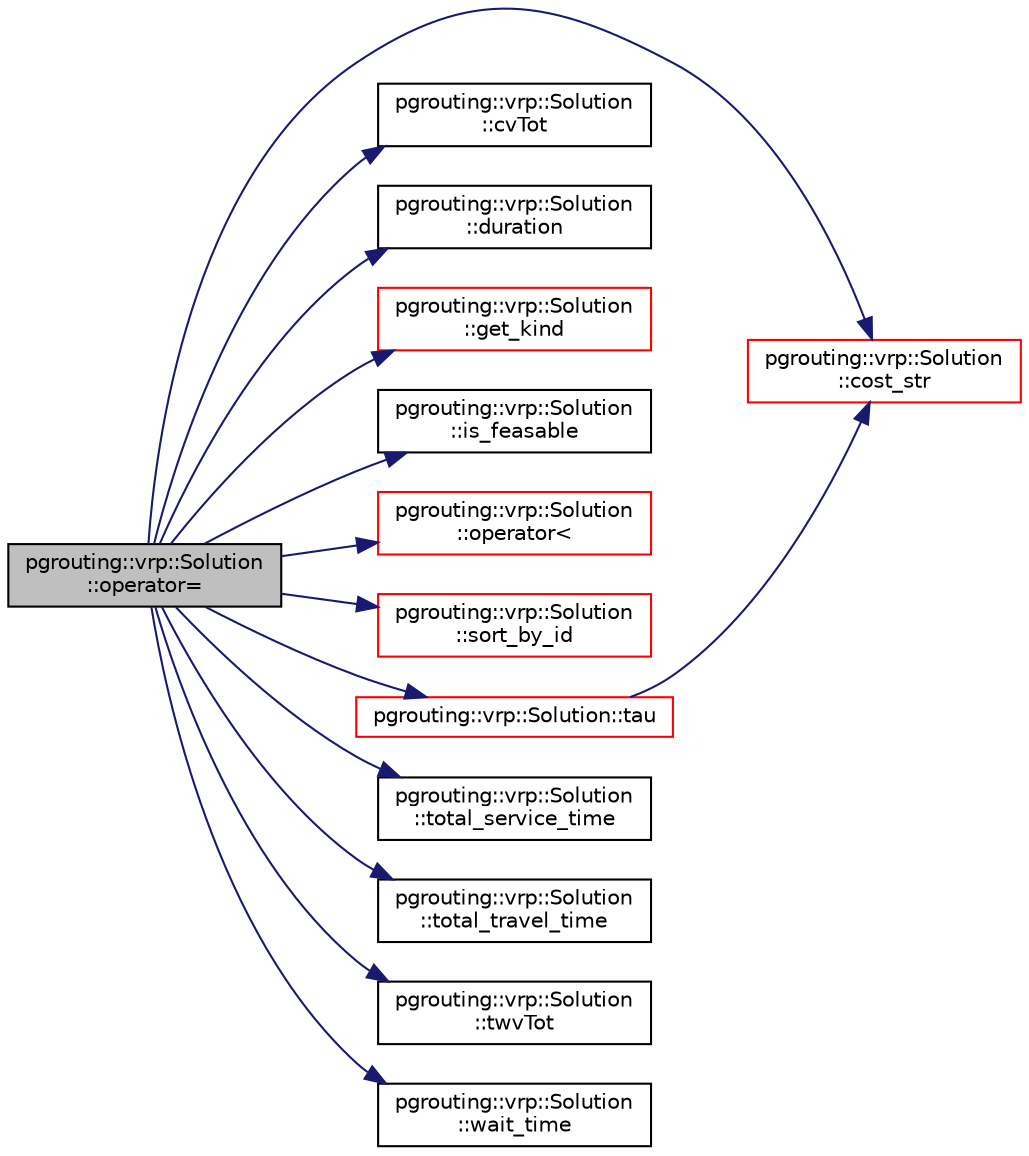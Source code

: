 digraph "pgrouting::vrp::Solution::operator="
{
  edge [fontname="Helvetica",fontsize="10",labelfontname="Helvetica",labelfontsize="10"];
  node [fontname="Helvetica",fontsize="10",shape=record];
  rankdir="LR";
  Node83 [label="pgrouting::vrp::Solution\l::operator=",height=0.2,width=0.4,color="black", fillcolor="grey75", style="filled", fontcolor="black"];
  Node83 -> Node84 [color="midnightblue",fontsize="10",style="solid",fontname="Helvetica"];
  Node84 [label="pgrouting::vrp::Solution\l::cost_str",height=0.2,width=0.4,color="red", fillcolor="white", style="filled",URL="$classpgrouting_1_1vrp_1_1Solution.html#adc126f5e5e435301696b12ec9afa638f"];
  Node83 -> Node86 [color="midnightblue",fontsize="10",style="solid",fontname="Helvetica"];
  Node86 [label="pgrouting::vrp::Solution\l::cvTot",height=0.2,width=0.4,color="black", fillcolor="white", style="filled",URL="$classpgrouting_1_1vrp_1_1Solution.html#a45296717ed69e9be5d26ee9184336a1d"];
  Node83 -> Node87 [color="midnightblue",fontsize="10",style="solid",fontname="Helvetica"];
  Node87 [label="pgrouting::vrp::Solution\l::duration",height=0.2,width=0.4,color="black", fillcolor="white", style="filled",URL="$classpgrouting_1_1vrp_1_1Solution.html#aa6bc3fa440ee4f3cdad17bd1f069bc43"];
  Node83 -> Node88 [color="midnightblue",fontsize="10",style="solid",fontname="Helvetica"];
  Node88 [label="pgrouting::vrp::Solution\l::get_kind",height=0.2,width=0.4,color="red", fillcolor="white", style="filled",URL="$classpgrouting_1_1vrp_1_1Solution.html#a82bc3ecf220fbf390c9987f908fdad26"];
  Node83 -> Node92 [color="midnightblue",fontsize="10",style="solid",fontname="Helvetica"];
  Node92 [label="pgrouting::vrp::Solution\l::is_feasable",height=0.2,width=0.4,color="black", fillcolor="white", style="filled",URL="$classpgrouting_1_1vrp_1_1Solution.html#ac3e8bf605c6fd5e6eceac4ddd7255bcb"];
  Node83 -> Node93 [color="midnightblue",fontsize="10",style="solid",fontname="Helvetica"];
  Node93 [label="pgrouting::vrp::Solution\l::operator\<",height=0.2,width=0.4,color="red", fillcolor="white", style="filled",URL="$classpgrouting_1_1vrp_1_1Solution.html#a9e2dd7a7a1252e40ace284d9847bb281"];
  Node83 -> Node94 [color="midnightblue",fontsize="10",style="solid",fontname="Helvetica"];
  Node94 [label="pgrouting::vrp::Solution\l::sort_by_id",height=0.2,width=0.4,color="red", fillcolor="white", style="filled",URL="$classpgrouting_1_1vrp_1_1Solution.html#aeee2388e51cb0460bcbf8637f97d2aec"];
  Node83 -> Node96 [color="midnightblue",fontsize="10",style="solid",fontname="Helvetica"];
  Node96 [label="pgrouting::vrp::Solution::tau",height=0.2,width=0.4,color="red", fillcolor="white", style="filled",URL="$classpgrouting_1_1vrp_1_1Solution.html#af57a4f8691ed496abe7e024e90c74492"];
  Node96 -> Node84 [color="midnightblue",fontsize="10",style="solid",fontname="Helvetica"];
  Node83 -> Node97 [color="midnightblue",fontsize="10",style="solid",fontname="Helvetica"];
  Node97 [label="pgrouting::vrp::Solution\l::total_service_time",height=0.2,width=0.4,color="black", fillcolor="white", style="filled",URL="$classpgrouting_1_1vrp_1_1Solution.html#ac0052639092f7a4cc6e50700bad002c8"];
  Node83 -> Node98 [color="midnightblue",fontsize="10",style="solid",fontname="Helvetica"];
  Node98 [label="pgrouting::vrp::Solution\l::total_travel_time",height=0.2,width=0.4,color="black", fillcolor="white", style="filled",URL="$classpgrouting_1_1vrp_1_1Solution.html#ad567817f88ee342bdf3beb88574b3572"];
  Node83 -> Node99 [color="midnightblue",fontsize="10",style="solid",fontname="Helvetica"];
  Node99 [label="pgrouting::vrp::Solution\l::twvTot",height=0.2,width=0.4,color="black", fillcolor="white", style="filled",URL="$classpgrouting_1_1vrp_1_1Solution.html#ab568523f3e6c5f81ead720f6ae31d41f"];
  Node83 -> Node100 [color="midnightblue",fontsize="10",style="solid",fontname="Helvetica"];
  Node100 [label="pgrouting::vrp::Solution\l::wait_time",height=0.2,width=0.4,color="black", fillcolor="white", style="filled",URL="$classpgrouting_1_1vrp_1_1Solution.html#aeb1b32eb9b50566d73338b8e99a506f5"];
}
